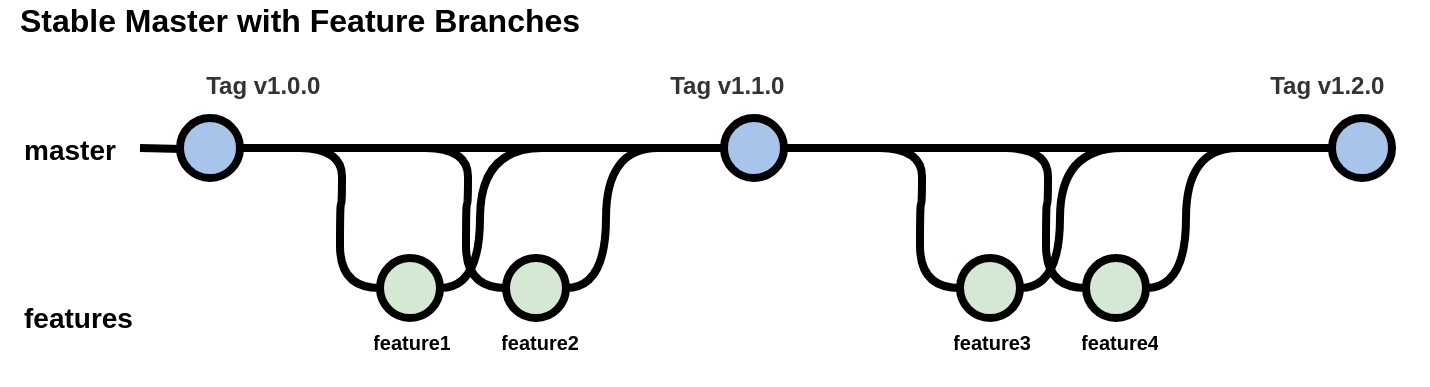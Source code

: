 <mxfile version="12.7.9" type="google" pages="4"><diagram id="Pvw_iMGYEztkCHIJKi2_" name="StableMasterWithFeatures"><mxGraphModel dx="865" dy="457" grid="1" gridSize="10" guides="1" tooltips="1" connect="1" arrows="1" fold="1" page="1" pageScale="1" pageWidth="826" pageHeight="1169" background="#ffffff" math="0" shadow="0"><root><mxCell id="0"/><mxCell id="1" parent="0"/><mxCell id="38" value="" style="edgeStyle=orthogonalEdgeStyle;rounded=0;html=1;jettySize=auto;orthogonalLoop=1;plain-blue;endArrow=none;endFill=0;strokeWidth=4;strokeColor=#000000;" parent="1" source="39" target="40" edge="1"><mxGeometry x="250" y="114" as="geometry"/></mxCell><mxCell id="39" value="" style="verticalLabelPosition=bottom;verticalAlign=top;html=1;strokeWidth=4;shape=mxgraph.flowchart.on-page_reference;plain-blue;gradientColor=none;fillColor=#A9C4EB;strokeColor=#000000;" parent="1" vertex="1"><mxGeometry x="120" y="99" width="30" height="30" as="geometry"/></mxCell><mxCell id="40" value="" style="verticalLabelPosition=bottom;verticalAlign=top;html=1;strokeWidth=4;shape=mxgraph.flowchart.on-page_reference;plain-blue;gradientColor=none;strokeColor=#000000;fillColor=#A9C4EB;" parent="1" vertex="1"><mxGeometry x="696" y="99" width="30" height="30" as="geometry"/></mxCell><mxCell id="41" value="" style="edgeStyle=orthogonalEdgeStyle;rounded=0;html=1;jettySize=auto;orthogonalLoop=1;strokeWidth=4;endArrow=none;endFill=0;" parent="1" target="39" edge="1"><mxGeometry x="150" y="114" as="geometry"><mxPoint x="100" y="114" as="sourcePoint"/></mxGeometry></mxCell><mxCell id="42" value="master" style="text;html=1;strokeColor=none;fillColor=none;align=center;verticalAlign=middle;whiteSpace=wrap;overflow=hidden;fontSize=14;fontStyle=1" parent="1" vertex="1"><mxGeometry x="40" y="104" width="50" height="20" as="geometry"/></mxCell><mxCell id="w1z8-xy8nhFhUtCFTI9_-54" value="&amp;nbsp;Tag v1.2.0" style="text;html=1;strokeColor=none;fillColor=none;align=center;verticalAlign=top;whiteSpace=wrap;overflow=hidden;fontSize=12;fontStyle=1;fontColor=#333333;" vertex="1" parent="1"><mxGeometry x="640" y="69" width="104" height="30" as="geometry"/></mxCell><mxCell id="mggJVw3Hv414W9H8iz1P-58" value="features" style="text;html=1;strokeColor=none;fillColor=none;align=left;verticalAlign=middle;whiteSpace=wrap;overflow=hidden;fontSize=14;fontStyle=1" vertex="1" parent="1"><mxGeometry x="40" y="179" width="90" height="40" as="geometry"/></mxCell><mxCell id="mggJVw3Hv414W9H8iz1P-60" value="&amp;nbsp;Tag v1.0.0" style="text;html=1;strokeColor=none;fillColor=none;align=center;verticalAlign=top;whiteSpace=wrap;overflow=hidden;fontSize=12;fontStyle=1;fontColor=#333333;" vertex="1" parent="1"><mxGeometry x="108" y="69" width="104" height="30" as="geometry"/></mxCell><mxCell id="FahMbIiGPkp7iT7EiN1P-42" value="" style="verticalLabelPosition=bottom;verticalAlign=top;html=1;strokeWidth=4;shape=mxgraph.flowchart.on-page_reference;plain-blue;gradientColor=none;strokeColor=#000000;fillColor=#A9C4EB;" vertex="1" parent="1"><mxGeometry x="392" y="99" width="30" height="30" as="geometry"/></mxCell><mxCell id="FahMbIiGPkp7iT7EiN1P-43" value="&amp;nbsp;Tag v1.1.0" style="text;html=1;strokeColor=none;fillColor=none;align=center;verticalAlign=top;whiteSpace=wrap;overflow=hidden;fontSize=12;fontStyle=1;fontColor=#333333;" vertex="1" parent="1"><mxGeometry x="340" y="69" width="104" height="30" as="geometry"/></mxCell><mxCell id="o0iOskp9SPLmE-4kUUJX-42" style="edgeStyle=orthogonalEdgeStyle;curved=1;rounded=0;html=1;exitX=1;exitY=0.5;exitPerimeter=0;endArrow=none;endFill=0;jettySize=auto;orthogonalLoop=1;strokeWidth=4;fontSize=15;entryX=0.5;entryY=1;entryDx=0;entryDy=0;entryPerimeter=0;" edge="1" parent="1"><mxGeometry relative="1" as="geometry"><mxPoint x="301" y="114.0" as="targetPoint"/><mxPoint x="250" y="184.0" as="sourcePoint"/><Array as="points"><mxPoint x="270" y="184.03"/><mxPoint x="270" y="114.03"/></Array></mxGeometry></mxCell><mxCell id="o0iOskp9SPLmE-4kUUJX-43" value="" style="verticalLabelPosition=bottom;verticalAlign=top;html=1;strokeWidth=4;shape=mxgraph.flowchart.on-page_reference;plain-green;gradientColor=none;strokeColor=#000000;" vertex="1" parent="1"><mxGeometry x="220" y="169.03" width="30" height="30" as="geometry"/></mxCell><mxCell id="o0iOskp9SPLmE-4kUUJX-44" value="feature1" style="text;html=1;strokeColor=none;fillColor=none;align=center;verticalAlign=top;whiteSpace=wrap;overflow=hidden;fontSize=10;fontStyle=1" vertex="1" parent="1"><mxGeometry x="208" y="199.03" width="56" height="30" as="geometry"/></mxCell><mxCell id="o0iOskp9SPLmE-4kUUJX-45" style="edgeStyle=orthogonalEdgeStyle;curved=1;rounded=0;html=1;endArrow=none;endFill=0;jettySize=auto;orthogonalLoop=1;strokeWidth=4;fontSize=15;entryX=0;entryY=0.5;entryDx=0;entryDy=0;entryPerimeter=0;" edge="1" parent="1" target="o0iOskp9SPLmE-4kUUJX-43"><mxGeometry relative="1" as="geometry"><mxPoint x="198.5" y="199.03" as="targetPoint"/><mxPoint x="180" y="114.03" as="sourcePoint"/></mxGeometry></mxCell><mxCell id="o0iOskp9SPLmE-4kUUJX-46" style="edgeStyle=orthogonalEdgeStyle;curved=1;rounded=0;html=1;exitX=1;exitY=0.5;exitPerimeter=0;endArrow=none;endFill=0;jettySize=auto;orthogonalLoop=1;strokeWidth=4;fontSize=15;" edge="1" parent="1"><mxGeometry relative="1" as="geometry"><mxPoint x="359" y="114.03" as="targetPoint"/><mxPoint x="313" y="184.0" as="sourcePoint"/><Array as="points"><mxPoint x="333" y="184.03"/><mxPoint x="333" y="114.03"/></Array></mxGeometry></mxCell><mxCell id="o0iOskp9SPLmE-4kUUJX-47" value="" style="verticalLabelPosition=bottom;verticalAlign=top;html=1;strokeWidth=4;shape=mxgraph.flowchart.on-page_reference;plain-green;gradientColor=none;strokeColor=#000000;" vertex="1" parent="1"><mxGeometry x="283" y="169.03" width="30" height="30" as="geometry"/></mxCell><mxCell id="o0iOskp9SPLmE-4kUUJX-48" value="feature2" style="text;html=1;strokeColor=none;fillColor=none;align=center;verticalAlign=top;whiteSpace=wrap;overflow=hidden;fontSize=10;fontStyle=1" vertex="1" parent="1"><mxGeometry x="272" y="199.03" width="56" height="30" as="geometry"/></mxCell><mxCell id="o0iOskp9SPLmE-4kUUJX-49" style="edgeStyle=orthogonalEdgeStyle;curved=1;rounded=0;html=1;endArrow=none;endFill=0;jettySize=auto;orthogonalLoop=1;strokeWidth=4;fontSize=15;entryX=0;entryY=0.5;entryDx=0;entryDy=0;entryPerimeter=0;" edge="1" parent="1" target="o0iOskp9SPLmE-4kUUJX-47"><mxGeometry relative="1" as="geometry"><mxPoint x="261.5" y="199.03" as="targetPoint"/><mxPoint x="243.0" y="114.03" as="sourcePoint"/></mxGeometry></mxCell><mxCell id="o0iOskp9SPLmE-4kUUJX-50" style="edgeStyle=orthogonalEdgeStyle;curved=1;rounded=0;html=1;exitX=1;exitY=0.5;exitPerimeter=0;endArrow=none;endFill=0;jettySize=auto;orthogonalLoop=1;strokeWidth=4;fontSize=15;entryX=0.5;entryY=1;entryDx=0;entryDy=0;entryPerimeter=0;" edge="1" parent="1"><mxGeometry relative="1" as="geometry"><mxPoint x="591" y="114" as="targetPoint"/><mxPoint x="540" y="184" as="sourcePoint"/><Array as="points"><mxPoint x="560" y="184.03"/><mxPoint x="560" y="114.03"/></Array></mxGeometry></mxCell><mxCell id="o0iOskp9SPLmE-4kUUJX-51" value="" style="verticalLabelPosition=bottom;verticalAlign=top;html=1;strokeWidth=4;shape=mxgraph.flowchart.on-page_reference;plain-green;gradientColor=none;strokeColor=#000000;" vertex="1" parent="1"><mxGeometry x="510" y="169.03" width="30" height="30" as="geometry"/></mxCell><mxCell id="o0iOskp9SPLmE-4kUUJX-52" value="feature3" style="text;html=1;strokeColor=none;fillColor=none;align=center;verticalAlign=top;whiteSpace=wrap;overflow=hidden;fontSize=10;fontStyle=1" vertex="1" parent="1"><mxGeometry x="498" y="199.03" width="56" height="30" as="geometry"/></mxCell><mxCell id="o0iOskp9SPLmE-4kUUJX-53" style="edgeStyle=orthogonalEdgeStyle;curved=1;rounded=0;html=1;endArrow=none;endFill=0;jettySize=auto;orthogonalLoop=1;strokeWidth=4;fontSize=15;entryX=0;entryY=0.5;entryDx=0;entryDy=0;entryPerimeter=0;" edge="1" parent="1" target="o0iOskp9SPLmE-4kUUJX-51"><mxGeometry relative="1" as="geometry"><mxPoint x="488.5" y="199.03" as="targetPoint"/><mxPoint x="470" y="114.03" as="sourcePoint"/></mxGeometry></mxCell><mxCell id="o0iOskp9SPLmE-4kUUJX-54" style="edgeStyle=orthogonalEdgeStyle;curved=1;rounded=0;html=1;exitX=1;exitY=0.5;exitPerimeter=0;endArrow=none;endFill=0;jettySize=auto;orthogonalLoop=1;strokeWidth=4;fontSize=15;" edge="1" parent="1"><mxGeometry relative="1" as="geometry"><mxPoint x="649" y="114.03" as="targetPoint"/><mxPoint x="603" y="184" as="sourcePoint"/><Array as="points"><mxPoint x="623" y="184.03"/><mxPoint x="623" y="114.03"/></Array></mxGeometry></mxCell><mxCell id="o0iOskp9SPLmE-4kUUJX-55" value="" style="verticalLabelPosition=bottom;verticalAlign=top;html=1;strokeWidth=4;shape=mxgraph.flowchart.on-page_reference;plain-green;gradientColor=none;strokeColor=#000000;" vertex="1" parent="1"><mxGeometry x="573" y="169.03" width="30" height="30" as="geometry"/></mxCell><mxCell id="o0iOskp9SPLmE-4kUUJX-56" value="feature4" style="text;html=1;strokeColor=none;fillColor=none;align=center;verticalAlign=top;whiteSpace=wrap;overflow=hidden;fontSize=10;fontStyle=1" vertex="1" parent="1"><mxGeometry x="562" y="199.03" width="56" height="30" as="geometry"/></mxCell><mxCell id="o0iOskp9SPLmE-4kUUJX-57" style="edgeStyle=orthogonalEdgeStyle;curved=1;rounded=0;html=1;endArrow=none;endFill=0;jettySize=auto;orthogonalLoop=1;strokeWidth=4;fontSize=15;entryX=0;entryY=0.5;entryDx=0;entryDy=0;entryPerimeter=0;" edge="1" parent="1" target="o0iOskp9SPLmE-4kUUJX-55"><mxGeometry relative="1" as="geometry"><mxPoint x="551.5" y="199.03" as="targetPoint"/><mxPoint x="533.0" y="114.03" as="sourcePoint"/></mxGeometry></mxCell><mxCell id="UsPjfuWqD9ezUb8qCvl2-42" value="Stable Master with Feature Branches" style="text;html=1;strokeColor=none;fillColor=none;align=center;verticalAlign=middle;whiteSpace=wrap;rounded=0;fontSize=16;fontColor=#000000;fontStyle=1" vertex="1" parent="1"><mxGeometry x="30" y="40" width="300" height="20" as="geometry"/></mxCell></root></mxGraphModel></diagram><diagram id="Da2wU5ZFJlQEkYdm93SJ" name="MasterWithDevAndFeatures"><mxGraphModel dx="1038" dy="548" grid="1" gridSize="10" guides="1" tooltips="1" connect="1" arrows="1" fold="1" page="1" pageScale="1" pageWidth="850" pageHeight="1100" math="0" shadow="0"><root><mxCell id="_wImuniJRhJdP8DwSKs0-0"/><mxCell id="_wImuniJRhJdP8DwSKs0-1" parent="_wImuniJRhJdP8DwSKs0-0"/><mxCell id="9KQcatLkcS-5iCezFVF0-0" value="" style="edgeStyle=orthogonalEdgeStyle;rounded=0;html=1;jettySize=auto;orthogonalLoop=1;plain-blue;endArrow=none;endFill=0;strokeWidth=4;strokeColor=#000000;" edge="1" parent="_wImuniJRhJdP8DwSKs0-1" source="9KQcatLkcS-5iCezFVF0-2" target="9KQcatLkcS-5iCezFVF0-3"><mxGeometry x="260" y="110" as="geometry"/></mxCell><mxCell id="9KQcatLkcS-5iCezFVF0-1" style="edgeStyle=orthogonalEdgeStyle;curved=1;rounded=0;html=1;exitX=1;exitY=0.5;exitPerimeter=0;entryX=0;entryY=0.5;entryPerimeter=0;endArrow=none;endFill=0;jettySize=auto;orthogonalLoop=1;strokeWidth=4;fontSize=15;" edge="1" parent="_wImuniJRhJdP8DwSKs0-1" source="9KQcatLkcS-5iCezFVF0-2" target="9KQcatLkcS-5iCezFVF0-7"><mxGeometry relative="1" as="geometry"/></mxCell><mxCell id="9KQcatLkcS-5iCezFVF0-2" value="" style="verticalLabelPosition=bottom;verticalAlign=top;html=1;strokeWidth=4;shape=mxgraph.flowchart.on-page_reference;plain-blue;gradientColor=none;fillColor=#A9C4EB;strokeColor=#000000;" vertex="1" parent="_wImuniJRhJdP8DwSKs0-1"><mxGeometry x="130" y="95" width="30" height="30" as="geometry"/></mxCell><mxCell id="9KQcatLkcS-5iCezFVF0-3" value="" style="verticalLabelPosition=bottom;verticalAlign=top;html=1;strokeWidth=4;shape=mxgraph.flowchart.on-page_reference;plain-blue;gradientColor=none;strokeColor=#000000;fillColor=#A9C4EB;" vertex="1" parent="_wImuniJRhJdP8DwSKs0-1"><mxGeometry x="732" y="95" width="30" height="30" as="geometry"/></mxCell><mxCell id="9KQcatLkcS-5iCezFVF0-4" value="" style="edgeStyle=orthogonalEdgeStyle;rounded=0;html=1;jettySize=auto;orthogonalLoop=1;strokeWidth=4;endArrow=none;endFill=0;" edge="1" parent="_wImuniJRhJdP8DwSKs0-1" target="9KQcatLkcS-5iCezFVF0-2"><mxGeometry x="160" y="110" as="geometry"><mxPoint x="110" y="110" as="sourcePoint"/></mxGeometry></mxCell><mxCell id="9KQcatLkcS-5iCezFVF0-5" value="master" style="text;html=1;strokeColor=none;fillColor=none;align=center;verticalAlign=middle;whiteSpace=wrap;overflow=hidden;fontSize=14;fontStyle=1" vertex="1" parent="_wImuniJRhJdP8DwSKs0-1"><mxGeometry x="50" y="100" width="50" height="20" as="geometry"/></mxCell><mxCell id="9KQcatLkcS-5iCezFVF0-6" style="edgeStyle=orthogonalEdgeStyle;curved=1;rounded=0;html=1;exitX=1;exitY=0.5;exitPerimeter=0;entryX=0;entryY=0.5;entryPerimeter=0;endArrow=none;endFill=0;jettySize=auto;orthogonalLoop=1;strokeWidth=4;fontSize=15;" edge="1" parent="_wImuniJRhJdP8DwSKs0-1" source="9KQcatLkcS-5iCezFVF0-7" target="9KQcatLkcS-5iCezFVF0-9"><mxGeometry relative="1" as="geometry"/></mxCell><mxCell id="9KQcatLkcS-5iCezFVF0-7" value="" style="verticalLabelPosition=bottom;verticalAlign=top;html=1;strokeWidth=4;shape=mxgraph.flowchart.on-page_reference;plain-purple;gradientColor=none;strokeColor=#000000;" vertex="1" parent="_wImuniJRhJdP8DwSKs0-1"><mxGeometry x="211" y="175" width="30" height="30" as="geometry"/></mxCell><mxCell id="9KQcatLkcS-5iCezFVF0-8" style="edgeStyle=orthogonalEdgeStyle;curved=1;rounded=0;html=1;exitX=1;exitY=0.5;exitPerimeter=0;entryX=0;entryY=0.5;entryPerimeter=0;endArrow=none;endFill=0;jettySize=auto;orthogonalLoop=1;strokeWidth=4;fontSize=15;" edge="1" parent="_wImuniJRhJdP8DwSKs0-1" source="9KQcatLkcS-5iCezFVF0-9" target="9KQcatLkcS-5iCezFVF0-11"><mxGeometry relative="1" as="geometry"/></mxCell><mxCell id="9KQcatLkcS-5iCezFVF0-9" value="" style="verticalLabelPosition=bottom;verticalAlign=top;html=1;strokeWidth=4;shape=mxgraph.flowchart.on-page_reference;plain-purple;gradientColor=none;strokeColor=#000000;" vertex="1" parent="_wImuniJRhJdP8DwSKs0-1"><mxGeometry x="430" y="175" width="30" height="30" as="geometry"/></mxCell><mxCell id="9KQcatLkcS-5iCezFVF0-10" style="edgeStyle=orthogonalEdgeStyle;curved=1;rounded=0;html=1;exitX=1;exitY=0.5;exitPerimeter=0;entryX=0;entryY=0.5;entryPerimeter=0;endArrow=none;endFill=0;jettySize=auto;orthogonalLoop=1;strokeWidth=4;fontSize=15;" edge="1" parent="_wImuniJRhJdP8DwSKs0-1" source="9KQcatLkcS-5iCezFVF0-11" target="9KQcatLkcS-5iCezFVF0-3"><mxGeometry relative="1" as="geometry"/></mxCell><mxCell id="9KQcatLkcS-5iCezFVF0-11" value="" style="verticalLabelPosition=bottom;verticalAlign=top;html=1;strokeWidth=4;shape=mxgraph.flowchart.on-page_reference;plain-purple;gradientColor=none;strokeColor=#000000;" vertex="1" parent="_wImuniJRhJdP8DwSKs0-1"><mxGeometry x="637" y="175" width="30" height="30" as="geometry"/></mxCell><mxCell id="9KQcatLkcS-5iCezFVF0-12" value="sprint-1/dev" style="text;html=1;strokeColor=none;fillColor=none;align=left;verticalAlign=middle;whiteSpace=wrap;overflow=hidden;fontSize=14;fontStyle=1" vertex="1" parent="_wImuniJRhJdP8DwSKs0-1"><mxGeometry x="50" y="180" width="110" height="20" as="geometry"/></mxCell><mxCell id="9KQcatLkcS-5iCezFVF0-13" value="&amp;nbsp;Tag v1.0.0-sprint1-start" style="text;html=1;strokeColor=none;fillColor=none;align=center;verticalAlign=top;whiteSpace=wrap;overflow=hidden;fontSize=10;fontStyle=1;fontColor=#333333;" vertex="1" parent="_wImuniJRhJdP8DwSKs0-1"><mxGeometry x="195" y="145" width="140" height="30" as="geometry"/></mxCell><mxCell id="9KQcatLkcS-5iCezFVF0-14" value="&amp;nbsp;Tag v1.1.0" style="text;html=1;strokeColor=none;fillColor=none;align=center;verticalAlign=top;whiteSpace=wrap;overflow=hidden;fontSize=12;fontStyle=1;fontColor=#333333;" vertex="1" parent="_wImuniJRhJdP8DwSKs0-1"><mxGeometry x="650" y="70" width="104" height="30" as="geometry"/></mxCell><mxCell id="9KQcatLkcS-5iCezFVF0-15" style="edgeStyle=orthogonalEdgeStyle;curved=1;rounded=0;html=1;exitX=1;exitY=0.5;exitPerimeter=0;endArrow=none;endFill=0;jettySize=auto;orthogonalLoop=1;strokeWidth=4;fontSize=15;entryX=0.5;entryY=1;entryDx=0;entryDy=0;entryPerimeter=0;" edge="1" parent="_wImuniJRhJdP8DwSKs0-1"><mxGeometry relative="1" as="geometry"><mxPoint x="372" y="189.97" as="targetPoint"/><mxPoint x="321" y="259.97" as="sourcePoint"/><Array as="points"><mxPoint x="341" y="260"/><mxPoint x="341" y="190"/></Array></mxGeometry></mxCell><mxCell id="9KQcatLkcS-5iCezFVF0-16" value="" style="verticalLabelPosition=bottom;verticalAlign=top;html=1;strokeWidth=4;shape=mxgraph.flowchart.on-page_reference;plain-green;gradientColor=none;strokeColor=#000000;" vertex="1" parent="_wImuniJRhJdP8DwSKs0-1"><mxGeometry x="291" y="245" width="30" height="30" as="geometry"/></mxCell><mxCell id="9KQcatLkcS-5iCezFVF0-17" value="features" style="text;html=1;strokeColor=none;fillColor=none;align=left;verticalAlign=middle;whiteSpace=wrap;overflow=hidden;fontSize=14;fontStyle=1" vertex="1" parent="_wImuniJRhJdP8DwSKs0-1"><mxGeometry x="50" y="265" width="90" height="20" as="geometry"/></mxCell><mxCell id="9KQcatLkcS-5iCezFVF0-18" value="&amp;nbsp;Tag v1.0.0" style="text;html=1;strokeColor=none;fillColor=none;align=center;verticalAlign=top;whiteSpace=wrap;overflow=hidden;fontSize=12;fontStyle=1;fontColor=#333333;" vertex="1" parent="_wImuniJRhJdP8DwSKs0-1"><mxGeometry x="150" y="70" width="90" height="30" as="geometry"/></mxCell><mxCell id="9KQcatLkcS-5iCezFVF0-19" value="&amp;nbsp;Tag v1.0.0-sprint1-week1" style="text;html=1;strokeColor=none;fillColor=none;align=center;verticalAlign=top;whiteSpace=wrap;overflow=hidden;fontSize=10;fontStyle=1;fontColor=#333333;" vertex="1" parent="_wImuniJRhJdP8DwSKs0-1"><mxGeometry x="375" y="145" width="140" height="30" as="geometry"/></mxCell><mxCell id="9KQcatLkcS-5iCezFVF0-20" value="feature1" style="text;html=1;strokeColor=none;fillColor=none;align=center;verticalAlign=top;whiteSpace=wrap;overflow=hidden;fontSize=10;fontStyle=1" vertex="1" parent="_wImuniJRhJdP8DwSKs0-1"><mxGeometry x="279" y="275" width="56" height="30" as="geometry"/></mxCell><mxCell id="9KQcatLkcS-5iCezFVF0-21" value="&amp;nbsp;Tag v1.0.0-sprint1-week2" style="text;html=1;strokeColor=none;fillColor=none;align=center;verticalAlign=top;whiteSpace=wrap;overflow=hidden;fontSize=10;fontStyle=1;fontColor=#333333;" vertex="1" parent="_wImuniJRhJdP8DwSKs0-1"><mxGeometry x="563" y="150" width="140" height="30" as="geometry"/></mxCell><mxCell id="9KQcatLkcS-5iCezFVF0-22" style="edgeStyle=orthogonalEdgeStyle;curved=1;rounded=0;html=1;endArrow=none;endFill=0;jettySize=auto;orthogonalLoop=1;strokeWidth=4;fontSize=15;entryX=0;entryY=0.5;entryDx=0;entryDy=0;entryPerimeter=0;" edge="1" parent="_wImuniJRhJdP8DwSKs0-1" target="9KQcatLkcS-5iCezFVF0-16"><mxGeometry relative="1" as="geometry"><mxPoint x="269.5" y="275" as="targetPoint"/><mxPoint x="251" y="190" as="sourcePoint"/></mxGeometry></mxCell><mxCell id="9KQcatLkcS-5iCezFVF0-31" style="edgeStyle=orthogonalEdgeStyle;curved=1;rounded=0;html=1;exitX=1;exitY=0.5;exitPerimeter=0;endArrow=none;endFill=0;jettySize=auto;orthogonalLoop=1;strokeWidth=4;fontSize=15;" edge="1" parent="_wImuniJRhJdP8DwSKs0-1"><mxGeometry relative="1" as="geometry"><mxPoint x="430" y="190" as="targetPoint"/><mxPoint x="384" y="259.97" as="sourcePoint"/><Array as="points"><mxPoint x="404" y="260"/><mxPoint x="404" y="190"/></Array></mxGeometry></mxCell><mxCell id="9KQcatLkcS-5iCezFVF0-32" value="" style="verticalLabelPosition=bottom;verticalAlign=top;html=1;strokeWidth=4;shape=mxgraph.flowchart.on-page_reference;plain-green;gradientColor=none;strokeColor=#000000;" vertex="1" parent="_wImuniJRhJdP8DwSKs0-1"><mxGeometry x="354" y="245" width="30" height="30" as="geometry"/></mxCell><mxCell id="9KQcatLkcS-5iCezFVF0-33" value="feature2" style="text;html=1;strokeColor=none;fillColor=none;align=center;verticalAlign=top;whiteSpace=wrap;overflow=hidden;fontSize=10;fontStyle=1" vertex="1" parent="_wImuniJRhJdP8DwSKs0-1"><mxGeometry x="343" y="275" width="56" height="30" as="geometry"/></mxCell><mxCell id="9KQcatLkcS-5iCezFVF0-34" style="edgeStyle=orthogonalEdgeStyle;curved=1;rounded=0;html=1;endArrow=none;endFill=0;jettySize=auto;orthogonalLoop=1;strokeWidth=4;fontSize=15;entryX=0;entryY=0.5;entryDx=0;entryDy=0;entryPerimeter=0;" edge="1" parent="_wImuniJRhJdP8DwSKs0-1" target="9KQcatLkcS-5iCezFVF0-32"><mxGeometry relative="1" as="geometry"><mxPoint x="332.5" y="275" as="targetPoint"/><mxPoint x="314" y="190" as="sourcePoint"/></mxGeometry></mxCell><mxCell id="9KQcatLkcS-5iCezFVF0-35" style="edgeStyle=orthogonalEdgeStyle;curved=1;rounded=0;html=1;exitX=1;exitY=0.5;exitPerimeter=0;endArrow=none;endFill=0;jettySize=auto;orthogonalLoop=1;strokeWidth=4;fontSize=15;entryX=0.5;entryY=1;entryDx=0;entryDy=0;entryPerimeter=0;" edge="1" parent="_wImuniJRhJdP8DwSKs0-1"><mxGeometry relative="1" as="geometry"><mxPoint x="581" y="189.97" as="targetPoint"/><mxPoint x="530" y="259.97" as="sourcePoint"/><Array as="points"><mxPoint x="550" y="260"/><mxPoint x="550" y="190"/></Array></mxGeometry></mxCell><mxCell id="9KQcatLkcS-5iCezFVF0-36" value="" style="verticalLabelPosition=bottom;verticalAlign=top;html=1;strokeWidth=4;shape=mxgraph.flowchart.on-page_reference;plain-green;gradientColor=none;strokeColor=#000000;" vertex="1" parent="_wImuniJRhJdP8DwSKs0-1"><mxGeometry x="500" y="245" width="30" height="30" as="geometry"/></mxCell><mxCell id="9KQcatLkcS-5iCezFVF0-37" value="feature3" style="text;html=1;strokeColor=none;fillColor=none;align=center;verticalAlign=top;whiteSpace=wrap;overflow=hidden;fontSize=10;fontStyle=1" vertex="1" parent="_wImuniJRhJdP8DwSKs0-1"><mxGeometry x="488" y="275" width="56" height="30" as="geometry"/></mxCell><mxCell id="9KQcatLkcS-5iCezFVF0-38" style="edgeStyle=orthogonalEdgeStyle;curved=1;rounded=0;html=1;endArrow=none;endFill=0;jettySize=auto;orthogonalLoop=1;strokeWidth=4;fontSize=15;entryX=0;entryY=0.5;entryDx=0;entryDy=0;entryPerimeter=0;" edge="1" parent="_wImuniJRhJdP8DwSKs0-1" target="9KQcatLkcS-5iCezFVF0-36"><mxGeometry relative="1" as="geometry"><mxPoint x="478.5" y="275" as="targetPoint"/><mxPoint x="460" y="190" as="sourcePoint"/></mxGeometry></mxCell><mxCell id="9KQcatLkcS-5iCezFVF0-39" style="edgeStyle=orthogonalEdgeStyle;curved=1;rounded=0;html=1;exitX=1;exitY=0.5;exitPerimeter=0;endArrow=none;endFill=0;jettySize=auto;orthogonalLoop=1;strokeWidth=4;fontSize=15;" edge="1" parent="_wImuniJRhJdP8DwSKs0-1"><mxGeometry relative="1" as="geometry"><mxPoint x="639" y="190" as="targetPoint"/><mxPoint x="593" y="259.97" as="sourcePoint"/><Array as="points"><mxPoint x="613" y="260"/><mxPoint x="613" y="190"/></Array></mxGeometry></mxCell><mxCell id="9KQcatLkcS-5iCezFVF0-40" value="" style="verticalLabelPosition=bottom;verticalAlign=top;html=1;strokeWidth=4;shape=mxgraph.flowchart.on-page_reference;plain-green;gradientColor=none;strokeColor=#000000;" vertex="1" parent="_wImuniJRhJdP8DwSKs0-1"><mxGeometry x="563" y="245" width="30" height="30" as="geometry"/></mxCell><mxCell id="9KQcatLkcS-5iCezFVF0-41" value="feature4" style="text;html=1;strokeColor=none;fillColor=none;align=center;verticalAlign=top;whiteSpace=wrap;overflow=hidden;fontSize=10;fontStyle=1" vertex="1" parent="_wImuniJRhJdP8DwSKs0-1"><mxGeometry x="552" y="275" width="56" height="30" as="geometry"/></mxCell><mxCell id="9KQcatLkcS-5iCezFVF0-42" style="edgeStyle=orthogonalEdgeStyle;curved=1;rounded=0;html=1;endArrow=none;endFill=0;jettySize=auto;orthogonalLoop=1;strokeWidth=4;fontSize=15;entryX=0;entryY=0.5;entryDx=0;entryDy=0;entryPerimeter=0;" edge="1" parent="_wImuniJRhJdP8DwSKs0-1" target="9KQcatLkcS-5iCezFVF0-40"><mxGeometry relative="1" as="geometry"><mxPoint x="541.5" y="275" as="targetPoint"/><mxPoint x="523.0" y="190" as="sourcePoint"/></mxGeometry></mxCell><mxCell id="9KQcatLkcS-5iCezFVF0-44" value="Text" style="text;html=1;strokeColor=none;fillColor=none;align=center;verticalAlign=middle;whiteSpace=wrap;rounded=0;fontSize=12;fontColor=#333333;" vertex="1" parent="_wImuniJRhJdP8DwSKs0-1"><mxGeometry x="400" y="160" width="40" height="20" as="geometry"/></mxCell><mxCell id="9KQcatLkcS-5iCezFVF0-45" value="Stable Master with Dev and Feature Branches" style="text;html=1;strokeColor=none;fillColor=none;align=center;verticalAlign=middle;whiteSpace=wrap;rounded=0;fontSize=16;fontColor=#000000;fontStyle=1" vertex="1" parent="_wImuniJRhJdP8DwSKs0-1"><mxGeometry x="40" y="30" width="370" height="20" as="geometry"/></mxCell></root></mxGraphModel></diagram><diagram id="FRf9y9PB-W7KBl3mrRCR" name="MasterWithDevFeaturesReleases"><mxGraphModel dx="1221" dy="645" grid="1" gridSize="10" guides="1" tooltips="1" connect="1" arrows="1" fold="1" page="1" pageScale="1" pageWidth="850" pageHeight="1100" math="0" shadow="0"><root><mxCell id="BqwfgCOB9KTk3XyJisfQ-0"/><mxCell id="BqwfgCOB9KTk3XyJisfQ-1" parent="BqwfgCOB9KTk3XyJisfQ-0"/><mxCell id="Em6sb34oBoGBFsyim6Lj-4" style="edgeStyle=orthogonalEdgeStyle;curved=1;rounded=0;html=1;endArrow=none;endFill=0;jettySize=auto;orthogonalLoop=1;strokeWidth=4;fontSize=15;exitX=0.671;exitY=0.946;exitDx=0;exitDy=0;exitPerimeter=0;strokeColor=#FF6666;" edge="1" parent="BqwfgCOB9KTk3XyJisfQ-1"><mxGeometry relative="1" as="geometry"><mxPoint x="360" y="272" as="targetPoint"/><mxPoint x="328.13" y="205.38" as="sourcePoint"/><Array as="points"><mxPoint x="337" y="205"/><mxPoint x="337" y="272"/></Array></mxGeometry></mxCell><mxCell id="hvHq8aCJojwa6TUNFWvP-0" value="" style="edgeStyle=orthogonalEdgeStyle;rounded=0;html=1;jettySize=auto;orthogonalLoop=1;plain-blue;endArrow=none;endFill=0;strokeWidth=4;strokeColor=#000000;" edge="1" parent="BqwfgCOB9KTk3XyJisfQ-1" source="hvHq8aCJojwa6TUNFWvP-2" target="hvHq8aCJojwa6TUNFWvP-3"><mxGeometry x="250" y="192" as="geometry"/></mxCell><mxCell id="hvHq8aCJojwa6TUNFWvP-1" style="edgeStyle=orthogonalEdgeStyle;curved=1;rounded=0;html=1;exitX=1;exitY=0.5;exitPerimeter=0;entryX=0;entryY=0.5;entryPerimeter=0;endArrow=none;endFill=0;jettySize=auto;orthogonalLoop=1;strokeWidth=4;fontSize=15;" edge="1" parent="BqwfgCOB9KTk3XyJisfQ-1" source="hvHq8aCJojwa6TUNFWvP-2" target="hvHq8aCJojwa6TUNFWvP-7"><mxGeometry relative="1" as="geometry"/></mxCell><mxCell id="hvHq8aCJojwa6TUNFWvP-2" value="" style="verticalLabelPosition=bottom;verticalAlign=top;html=1;strokeWidth=4;shape=mxgraph.flowchart.on-page_reference;plain-blue;gradientColor=none;fillColor=#A9C4EB;strokeColor=#000000;" vertex="1" parent="BqwfgCOB9KTk3XyJisfQ-1"><mxGeometry x="120" y="177" width="30" height="30" as="geometry"/></mxCell><mxCell id="hvHq8aCJojwa6TUNFWvP-3" value="" style="verticalLabelPosition=bottom;verticalAlign=top;html=1;strokeWidth=4;shape=mxgraph.flowchart.on-page_reference;plain-blue;gradientColor=none;strokeColor=#000000;fillColor=#A9C4EB;" vertex="1" parent="BqwfgCOB9KTk3XyJisfQ-1"><mxGeometry x="722" y="177" width="30" height="30" as="geometry"/></mxCell><mxCell id="hvHq8aCJojwa6TUNFWvP-4" value="" style="edgeStyle=orthogonalEdgeStyle;rounded=0;html=1;jettySize=auto;orthogonalLoop=1;strokeWidth=4;endArrow=none;endFill=0;" edge="1" parent="BqwfgCOB9KTk3XyJisfQ-1" target="hvHq8aCJojwa6TUNFWvP-2"><mxGeometry x="150" y="192" as="geometry"><mxPoint x="100" y="192" as="sourcePoint"/></mxGeometry></mxCell><mxCell id="hvHq8aCJojwa6TUNFWvP-5" value="master" style="text;html=1;strokeColor=none;fillColor=none;align=center;verticalAlign=middle;whiteSpace=wrap;overflow=hidden;fontSize=14;fontStyle=1" vertex="1" parent="BqwfgCOB9KTk3XyJisfQ-1"><mxGeometry x="40" y="182" width="50" height="20" as="geometry"/></mxCell><mxCell id="hvHq8aCJojwa6TUNFWvP-6" style="edgeStyle=orthogonalEdgeStyle;curved=1;rounded=0;html=1;exitX=1;exitY=0.5;exitPerimeter=0;entryX=0;entryY=0.5;entryPerimeter=0;endArrow=none;endFill=0;jettySize=auto;orthogonalLoop=1;strokeWidth=4;fontSize=15;" edge="1" parent="BqwfgCOB9KTk3XyJisfQ-1" source="hvHq8aCJojwa6TUNFWvP-7" target="hvHq8aCJojwa6TUNFWvP-9"><mxGeometry relative="1" as="geometry"/></mxCell><mxCell id="hvHq8aCJojwa6TUNFWvP-7" value="" style="verticalLabelPosition=bottom;verticalAlign=top;html=1;strokeWidth=4;shape=mxgraph.flowchart.on-page_reference;plain-purple;gradientColor=none;strokeColor=#000000;" vertex="1" parent="BqwfgCOB9KTk3XyJisfQ-1"><mxGeometry x="201" y="257" width="30" height="30" as="geometry"/></mxCell><mxCell id="hvHq8aCJojwa6TUNFWvP-8" style="edgeStyle=orthogonalEdgeStyle;curved=1;rounded=0;html=1;exitX=1;exitY=0.5;exitPerimeter=0;entryX=0;entryY=0.5;entryPerimeter=0;endArrow=none;endFill=0;jettySize=auto;orthogonalLoop=1;strokeWidth=4;fontSize=15;" edge="1" parent="BqwfgCOB9KTk3XyJisfQ-1" source="hvHq8aCJojwa6TUNFWvP-9" target="hvHq8aCJojwa6TUNFWvP-11"><mxGeometry relative="1" as="geometry"/></mxCell><mxCell id="hvHq8aCJojwa6TUNFWvP-9" value="" style="verticalLabelPosition=bottom;verticalAlign=top;html=1;strokeWidth=4;shape=mxgraph.flowchart.on-page_reference;plain-purple;gradientColor=none;strokeColor=#000000;" vertex="1" parent="BqwfgCOB9KTk3XyJisfQ-1"><mxGeometry x="420" y="257" width="30" height="30" as="geometry"/></mxCell><mxCell id="hvHq8aCJojwa6TUNFWvP-10" style="edgeStyle=orthogonalEdgeStyle;curved=1;rounded=0;html=1;exitX=1;exitY=0.5;exitPerimeter=0;entryX=0;entryY=0.5;entryPerimeter=0;endArrow=none;endFill=0;jettySize=auto;orthogonalLoop=1;strokeWidth=4;fontSize=15;" edge="1" parent="BqwfgCOB9KTk3XyJisfQ-1" source="hvHq8aCJojwa6TUNFWvP-11" target="hvHq8aCJojwa6TUNFWvP-3"><mxGeometry relative="1" as="geometry"/></mxCell><mxCell id="hvHq8aCJojwa6TUNFWvP-11" value="" style="verticalLabelPosition=bottom;verticalAlign=top;html=1;strokeWidth=4;shape=mxgraph.flowchart.on-page_reference;plain-purple;gradientColor=none;strokeColor=#000000;" vertex="1" parent="BqwfgCOB9KTk3XyJisfQ-1"><mxGeometry x="627" y="257" width="30" height="30" as="geometry"/></mxCell><mxCell id="hvHq8aCJojwa6TUNFWvP-12" value="sprint-1/dev" style="text;html=1;strokeColor=none;fillColor=none;align=left;verticalAlign=middle;whiteSpace=wrap;overflow=hidden;fontSize=14;fontStyle=1" vertex="1" parent="BqwfgCOB9KTk3XyJisfQ-1"><mxGeometry x="40" y="262" width="110" height="20" as="geometry"/></mxCell><mxCell id="hvHq8aCJojwa6TUNFWvP-13" value="&amp;nbsp;Tag v1.0.0-sprint1-start" style="text;html=1;strokeColor=none;fillColor=none;align=center;verticalAlign=top;whiteSpace=wrap;overflow=hidden;fontSize=10;fontStyle=1;fontColor=#333333;" vertex="1" parent="BqwfgCOB9KTk3XyJisfQ-1"><mxGeometry x="185" y="227" width="140" height="30" as="geometry"/></mxCell><mxCell id="hvHq8aCJojwa6TUNFWvP-14" value="&amp;nbsp;Tag v1.1.0" style="text;html=1;strokeColor=none;fillColor=none;align=center;verticalAlign=top;whiteSpace=wrap;overflow=hidden;fontSize=12;fontStyle=1;fontColor=#333333;" vertex="1" parent="BqwfgCOB9KTk3XyJisfQ-1"><mxGeometry x="640" y="152" width="104" height="30" as="geometry"/></mxCell><mxCell id="hvHq8aCJojwa6TUNFWvP-15" style="edgeStyle=orthogonalEdgeStyle;curved=1;rounded=0;html=1;exitX=1;exitY=0.5;exitPerimeter=0;endArrow=none;endFill=0;jettySize=auto;orthogonalLoop=1;strokeWidth=4;fontSize=15;entryX=0.5;entryY=1;entryDx=0;entryDy=0;entryPerimeter=0;" edge="1" parent="BqwfgCOB9KTk3XyJisfQ-1"><mxGeometry relative="1" as="geometry"><mxPoint x="362" y="271.97" as="targetPoint"/><mxPoint x="311" y="341.97" as="sourcePoint"/><Array as="points"><mxPoint x="331" y="342"/><mxPoint x="331" y="272"/></Array></mxGeometry></mxCell><mxCell id="hvHq8aCJojwa6TUNFWvP-16" value="" style="verticalLabelPosition=bottom;verticalAlign=top;html=1;strokeWidth=4;shape=mxgraph.flowchart.on-page_reference;plain-green;gradientColor=none;strokeColor=#000000;" vertex="1" parent="BqwfgCOB9KTk3XyJisfQ-1"><mxGeometry x="281" y="327" width="30" height="30" as="geometry"/></mxCell><mxCell id="hvHq8aCJojwa6TUNFWvP-17" value="features" style="text;html=1;strokeColor=none;fillColor=none;align=left;verticalAlign=middle;whiteSpace=wrap;overflow=hidden;fontSize=14;fontStyle=1" vertex="1" parent="BqwfgCOB9KTk3XyJisfQ-1"><mxGeometry x="40" y="347" width="90" height="20" as="geometry"/></mxCell><mxCell id="hvHq8aCJojwa6TUNFWvP-18" value="&amp;nbsp;Tag v1.0.0" style="text;html=1;strokeColor=none;fillColor=none;align=center;verticalAlign=top;whiteSpace=wrap;overflow=hidden;fontSize=12;fontStyle=1;fontColor=#333333;" vertex="1" parent="BqwfgCOB9KTk3XyJisfQ-1"><mxGeometry x="140" y="152" width="90" height="30" as="geometry"/></mxCell><mxCell id="hvHq8aCJojwa6TUNFWvP-19" value="&amp;nbsp;Tag v1.0.0-sprint1-week1" style="text;html=1;strokeColor=none;fillColor=none;align=center;verticalAlign=top;whiteSpace=wrap;overflow=hidden;fontSize=10;fontStyle=1;fontColor=#333333;" vertex="1" parent="BqwfgCOB9KTk3XyJisfQ-1"><mxGeometry x="365" y="227" width="140" height="30" as="geometry"/></mxCell><mxCell id="hvHq8aCJojwa6TUNFWvP-20" value="feature1" style="text;html=1;strokeColor=none;fillColor=none;align=center;verticalAlign=top;whiteSpace=wrap;overflow=hidden;fontSize=10;fontStyle=1" vertex="1" parent="BqwfgCOB9KTk3XyJisfQ-1"><mxGeometry x="269" y="357" width="56" height="30" as="geometry"/></mxCell><mxCell id="hvHq8aCJojwa6TUNFWvP-21" value="&amp;nbsp;Tag v1.0.0-sprint1-week2" style="text;html=1;strokeColor=none;fillColor=none;align=center;verticalAlign=top;whiteSpace=wrap;overflow=hidden;fontSize=10;fontStyle=1;fontColor=#333333;" vertex="1" parent="BqwfgCOB9KTk3XyJisfQ-1"><mxGeometry x="553" y="232" width="140" height="30" as="geometry"/></mxCell><mxCell id="hvHq8aCJojwa6TUNFWvP-22" style="edgeStyle=orthogonalEdgeStyle;curved=1;rounded=0;html=1;endArrow=none;endFill=0;jettySize=auto;orthogonalLoop=1;strokeWidth=4;fontSize=15;entryX=0;entryY=0.5;entryDx=0;entryDy=0;entryPerimeter=0;" edge="1" parent="BqwfgCOB9KTk3XyJisfQ-1" target="hvHq8aCJojwa6TUNFWvP-16"><mxGeometry relative="1" as="geometry"><mxPoint x="259.5" y="357" as="targetPoint"/><mxPoint x="241" y="272" as="sourcePoint"/></mxGeometry></mxCell><mxCell id="hvHq8aCJojwa6TUNFWvP-27" value="" style="edgeStyle=orthogonalEdgeStyle;rounded=0;html=1;jettySize=auto;orthogonalLoop=1;plain-blue;endArrow=none;endFill=0;strokeWidth=4;strokeColor=#000000;" edge="1" parent="BqwfgCOB9KTk3XyJisfQ-1" source="hvHq8aCJojwa6TUNFWvP-28" target="hvHq8aCJojwa6TUNFWvP-29"><mxGeometry x="250" y="102" as="geometry"/></mxCell><mxCell id="hvHq8aCJojwa6TUNFWvP-28" value="" style="verticalLabelPosition=bottom;verticalAlign=top;html=1;strokeWidth=4;shape=mxgraph.flowchart.on-page_reference;plain-blue;gradientColor=none;fillColor=#97D077;strokeColor=#000000;" vertex="1" parent="BqwfgCOB9KTk3XyJisfQ-1"><mxGeometry x="120" y="87" width="30" height="30" as="geometry"/></mxCell><mxCell id="hvHq8aCJojwa6TUNFWvP-29" value="" style="verticalLabelPosition=bottom;verticalAlign=top;html=1;strokeWidth=4;shape=mxgraph.flowchart.on-page_reference;plain-blue;gradientColor=none;strokeColor=#000000;fillColor=#97D077;" vertex="1" parent="BqwfgCOB9KTk3XyJisfQ-1"><mxGeometry x="722" y="87" width="30" height="30" as="geometry"/></mxCell><mxCell id="hvHq8aCJojwa6TUNFWvP-30" value="" style="edgeStyle=orthogonalEdgeStyle;rounded=0;html=1;jettySize=auto;orthogonalLoop=1;strokeWidth=4;endArrow=none;endFill=0;" edge="1" parent="BqwfgCOB9KTk3XyJisfQ-1" target="hvHq8aCJojwa6TUNFWvP-28"><mxGeometry x="150" y="102" as="geometry"><mxPoint x="100" y="102" as="sourcePoint"/></mxGeometry></mxCell><mxCell id="hvHq8aCJojwa6TUNFWvP-31" value="release" style="text;html=1;strokeColor=none;fillColor=none;align=center;verticalAlign=middle;whiteSpace=wrap;overflow=hidden;fontSize=14;fontStyle=1" vertex="1" parent="BqwfgCOB9KTk3XyJisfQ-1"><mxGeometry x="40" y="92" width="50" height="20" as="geometry"/></mxCell><mxCell id="hvHq8aCJojwa6TUNFWvP-32" value="&amp;nbsp;Tag v1.1.0" style="text;html=1;strokeColor=none;fillColor=none;align=center;verticalAlign=top;whiteSpace=wrap;overflow=hidden;fontSize=12;fontStyle=1;fontColor=#333333;" vertex="1" parent="BqwfgCOB9KTk3XyJisfQ-1"><mxGeometry x="670" y="57" width="104" height="30" as="geometry"/></mxCell><mxCell id="hvHq8aCJojwa6TUNFWvP-33" value="&amp;nbsp;Tag v1.0.0" style="text;html=1;strokeColor=none;fillColor=none;align=center;verticalAlign=top;whiteSpace=wrap;overflow=hidden;fontSize=12;fontStyle=1;fontColor=#333333;" vertex="1" parent="BqwfgCOB9KTk3XyJisfQ-1"><mxGeometry x="108" y="57" width="104" height="30" as="geometry"/></mxCell><mxCell id="qIhWznLjdDZMhZx4MWVg-0" style="edgeStyle=orthogonalEdgeStyle;curved=1;rounded=0;html=1;endArrow=none;endFill=0;jettySize=auto;orthogonalLoop=1;strokeWidth=4;fontSize=15;exitX=0.437;exitY=0.998;exitDx=0;exitDy=0;exitPerimeter=0;startArrow=block;startFill=1;entryX=0.437;entryY=-0.001;entryDx=0;entryDy=0;entryPerimeter=0;" edge="1" parent="BqwfgCOB9KTk3XyJisfQ-1" source="hvHq8aCJojwa6TUNFWvP-28" target="hvHq8aCJojwa6TUNFWvP-2"><mxGeometry relative="1" as="geometry"><mxPoint x="160" y="108" as="sourcePoint"/><mxPoint x="133" y="181" as="targetPoint"/><Array as="points"/></mxGeometry></mxCell><mxCell id="vQuq6kCatyEIge4FY5zV-2" style="edgeStyle=orthogonalEdgeStyle;curved=1;rounded=0;html=1;exitX=1;exitY=0.5;exitPerimeter=0;endArrow=none;endFill=0;jettySize=auto;orthogonalLoop=1;strokeWidth=4;fontSize=15;" edge="1" parent="BqwfgCOB9KTk3XyJisfQ-1"><mxGeometry relative="1" as="geometry"><mxPoint x="420" y="272" as="targetPoint"/><mxPoint x="374" y="341.97" as="sourcePoint"/><Array as="points"><mxPoint x="394" y="342"/><mxPoint x="394" y="272"/></Array></mxGeometry></mxCell><mxCell id="vQuq6kCatyEIge4FY5zV-3" value="" style="verticalLabelPosition=bottom;verticalAlign=top;html=1;strokeWidth=4;shape=mxgraph.flowchart.on-page_reference;plain-green;gradientColor=none;strokeColor=#000000;" vertex="1" parent="BqwfgCOB9KTk3XyJisfQ-1"><mxGeometry x="344" y="327" width="30" height="30" as="geometry"/></mxCell><mxCell id="vQuq6kCatyEIge4FY5zV-4" value="feature2" style="text;html=1;strokeColor=none;fillColor=none;align=center;verticalAlign=top;whiteSpace=wrap;overflow=hidden;fontSize=10;fontStyle=1" vertex="1" parent="BqwfgCOB9KTk3XyJisfQ-1"><mxGeometry x="333" y="357" width="56" height="30" as="geometry"/></mxCell><mxCell id="vQuq6kCatyEIge4FY5zV-5" style="edgeStyle=orthogonalEdgeStyle;curved=1;rounded=0;html=1;endArrow=none;endFill=0;jettySize=auto;orthogonalLoop=1;strokeWidth=4;fontSize=15;entryX=0;entryY=0.5;entryDx=0;entryDy=0;entryPerimeter=0;" edge="1" parent="BqwfgCOB9KTk3XyJisfQ-1" target="vQuq6kCatyEIge4FY5zV-3"><mxGeometry relative="1" as="geometry"><mxPoint x="322.5" y="357" as="targetPoint"/><mxPoint x="304" y="272" as="sourcePoint"/></mxGeometry></mxCell><mxCell id="vQuq6kCatyEIge4FY5zV-6" style="edgeStyle=orthogonalEdgeStyle;curved=1;rounded=0;html=1;exitX=1;exitY=0.5;exitPerimeter=0;endArrow=none;endFill=0;jettySize=auto;orthogonalLoop=1;strokeWidth=4;fontSize=15;entryX=0.5;entryY=1;entryDx=0;entryDy=0;entryPerimeter=0;" edge="1" parent="BqwfgCOB9KTk3XyJisfQ-1"><mxGeometry relative="1" as="geometry"><mxPoint x="571" y="271.97" as="targetPoint"/><mxPoint x="520" y="341.97" as="sourcePoint"/><Array as="points"><mxPoint x="540" y="342"/><mxPoint x="540" y="272"/></Array></mxGeometry></mxCell><mxCell id="vQuq6kCatyEIge4FY5zV-7" value="" style="verticalLabelPosition=bottom;verticalAlign=top;html=1;strokeWidth=4;shape=mxgraph.flowchart.on-page_reference;plain-green;gradientColor=none;strokeColor=#000000;" vertex="1" parent="BqwfgCOB9KTk3XyJisfQ-1"><mxGeometry x="490" y="327" width="30" height="30" as="geometry"/></mxCell><mxCell id="vQuq6kCatyEIge4FY5zV-8" value="feature3" style="text;html=1;strokeColor=none;fillColor=none;align=center;verticalAlign=top;whiteSpace=wrap;overflow=hidden;fontSize=10;fontStyle=1" vertex="1" parent="BqwfgCOB9KTk3XyJisfQ-1"><mxGeometry x="478" y="357" width="56" height="30" as="geometry"/></mxCell><mxCell id="vQuq6kCatyEIge4FY5zV-9" style="edgeStyle=orthogonalEdgeStyle;curved=1;rounded=0;html=1;endArrow=none;endFill=0;jettySize=auto;orthogonalLoop=1;strokeWidth=4;fontSize=15;entryX=0;entryY=0.5;entryDx=0;entryDy=0;entryPerimeter=0;" edge="1" parent="BqwfgCOB9KTk3XyJisfQ-1" target="vQuq6kCatyEIge4FY5zV-7"><mxGeometry relative="1" as="geometry"><mxPoint x="468.5" y="357" as="targetPoint"/><mxPoint x="450" y="272" as="sourcePoint"/></mxGeometry></mxCell><mxCell id="vQuq6kCatyEIge4FY5zV-10" style="edgeStyle=orthogonalEdgeStyle;curved=1;rounded=0;html=1;exitX=1;exitY=0.5;exitPerimeter=0;endArrow=none;endFill=0;jettySize=auto;orthogonalLoop=1;strokeWidth=4;fontSize=15;" edge="1" parent="BqwfgCOB9KTk3XyJisfQ-1"><mxGeometry relative="1" as="geometry"><mxPoint x="629" y="272" as="targetPoint"/><mxPoint x="583" y="341.97" as="sourcePoint"/><Array as="points"><mxPoint x="603" y="342"/><mxPoint x="603" y="272"/></Array></mxGeometry></mxCell><mxCell id="vQuq6kCatyEIge4FY5zV-11" value="" style="verticalLabelPosition=bottom;verticalAlign=top;html=1;strokeWidth=4;shape=mxgraph.flowchart.on-page_reference;plain-green;gradientColor=none;strokeColor=#000000;" vertex="1" parent="BqwfgCOB9KTk3XyJisfQ-1"><mxGeometry x="553" y="327" width="30" height="30" as="geometry"/></mxCell><mxCell id="vQuq6kCatyEIge4FY5zV-12" value="feature4" style="text;html=1;strokeColor=none;fillColor=none;align=center;verticalAlign=top;whiteSpace=wrap;overflow=hidden;fontSize=10;fontStyle=1" vertex="1" parent="BqwfgCOB9KTk3XyJisfQ-1"><mxGeometry x="542" y="357" width="56" height="30" as="geometry"/></mxCell><mxCell id="vQuq6kCatyEIge4FY5zV-13" style="edgeStyle=orthogonalEdgeStyle;curved=1;rounded=0;html=1;endArrow=none;endFill=0;jettySize=auto;orthogonalLoop=1;strokeWidth=4;fontSize=15;entryX=0;entryY=0.5;entryDx=0;entryDy=0;entryPerimeter=0;" edge="1" parent="BqwfgCOB9KTk3XyJisfQ-1" target="vQuq6kCatyEIge4FY5zV-11"><mxGeometry relative="1" as="geometry"><mxPoint x="531.5" y="357" as="targetPoint"/><mxPoint x="513" y="272" as="sourcePoint"/></mxGeometry></mxCell><mxCell id="vQuq6kCatyEIge4FY5zV-14" style="edgeStyle=orthogonalEdgeStyle;curved=1;rounded=0;html=1;endArrow=none;endFill=0;jettySize=auto;orthogonalLoop=1;strokeWidth=4;fontSize=15;exitX=0.437;exitY=0.998;exitDx=0;exitDy=0;exitPerimeter=0;startArrow=block;startFill=1;entryX=0.437;entryY=-0.001;entryDx=0;entryDy=0;entryPerimeter=0;" edge="1" parent="BqwfgCOB9KTk3XyJisfQ-1"><mxGeometry relative="1" as="geometry"><mxPoint x="736.78" y="116.97" as="sourcePoint"/><mxPoint x="736.78" y="177.0" as="targetPoint"/><Array as="points"><mxPoint x="736.67" y="127.03"/><mxPoint x="736.67" y="127.03"/></Array></mxGeometry></mxCell><mxCell id="vcF2K9aZW7VqULDS7Qnb-0" value="Stable Master with Release, Sprints/Dev, and Feature Branches" style="text;html=1;strokeColor=none;fillColor=none;align=center;verticalAlign=middle;whiteSpace=wrap;rounded=0;fontSize=16;fontColor=#000000;fontStyle=1" vertex="1" parent="BqwfgCOB9KTk3XyJisfQ-1"><mxGeometry x="40" y="30" width="500" height="20" as="geometry"/></mxCell><mxCell id="Em6sb34oBoGBFsyim6Lj-0" value="" style="verticalLabelPosition=bottom;verticalAlign=top;html=1;strokeWidth=4;shape=mxgraph.flowchart.on-page_reference;fillColor=#f8cecc;strokeColor=#FF6666;" vertex="1" parent="BqwfgCOB9KTk3XyJisfQ-1"><mxGeometry x="311" y="177" width="30" height="30" as="geometry"/></mxCell><mxCell id="Em6sb34oBoGBFsyim6Lj-1" value="Hotfix Commit" style="text;html=1;strokeColor=none;fillColor=none;align=center;verticalAlign=middle;whiteSpace=wrap;overflow=hidden;fontColor=#FF0000;fontSize=10;" vertex="1" parent="BqwfgCOB9KTk3XyJisfQ-1"><mxGeometry x="301" y="142" width="50" height="30" as="geometry"/></mxCell><mxCell id="Em6sb34oBoGBFsyim6Lj-2" style="edgeStyle=orthogonalEdgeStyle;curved=1;rounded=0;html=1;exitX=1;exitY=0.5;exitPerimeter=0;endArrow=none;endFill=0;jettySize=auto;orthogonalLoop=1;strokeWidth=4;fontSize=15;strokeColor=#FF6666;" edge="1" parent="BqwfgCOB9KTk3XyJisfQ-1"><mxGeometry relative="1" as="geometry"><mxPoint x="389" y="102" as="targetPoint"/><mxPoint x="343" y="191.97" as="sourcePoint"/><Array as="points"><mxPoint x="369" y="192"/><mxPoint x="369" y="102"/></Array></mxGeometry></mxCell><mxCell id="Em6sb34oBoGBFsyim6Lj-6" value="&amp;nbsp;Tag v1.0.0-fix1" style="text;html=1;strokeColor=none;fillColor=none;align=center;verticalAlign=top;whiteSpace=wrap;overflow=hidden;fontSize=12;fontStyle=1;fontColor=#333333;" vertex="1" parent="BqwfgCOB9KTk3XyJisfQ-1"><mxGeometry x="341" y="70" width="104" height="30" as="geometry"/></mxCell></root></mxGraphModel></diagram><diagram id="9s5VjkCUvP9A2Yr_x6kl" name="WorkStreamSteps"><mxGraphModel dx="716" dy="378" grid="1" gridSize="10" guides="1" tooltips="1" connect="1" arrows="1" fold="1" page="1" pageScale="1" pageWidth="850" pageHeight="1100" math="0" shadow="0"><root><mxCell id="dA2O-zpV5JIUW1IDvSxz-0"/><mxCell id="dA2O-zpV5JIUW1IDvSxz-1" parent="dA2O-zpV5JIUW1IDvSxz-0"/><mxCell id="XJX0sDYUFKfAWOpGS8p4-0" value="" style="edgeStyle=orthogonalEdgeStyle;rounded=0;html=1;jettySize=auto;orthogonalLoop=1;plain-blue;endArrow=none;endFill=0;strokeWidth=4;strokeColor=#000000;" edge="1" parent="dA2O-zpV5JIUW1IDvSxz-1" source="XJX0sDYUFKfAWOpGS8p4-17"><mxGeometry x="250" y="153" as="geometry"><mxPoint x="790" y="153" as="targetPoint"/></mxGeometry></mxCell><mxCell id="XJX0sDYUFKfAWOpGS8p4-1" value="" style="verticalLabelPosition=bottom;verticalAlign=top;html=1;strokeWidth=4;shape=mxgraph.flowchart.on-page_reference;plain-blue;gradientColor=none;fillColor=#A9C4EB;strokeColor=#000000;" vertex="1" parent="dA2O-zpV5JIUW1IDvSxz-1"><mxGeometry x="169" y="138" width="30" height="30" as="geometry"/></mxCell><mxCell id="XJX0sDYUFKfAWOpGS8p4-3" value="" style="edgeStyle=orthogonalEdgeStyle;rounded=0;html=1;jettySize=auto;orthogonalLoop=1;strokeWidth=4;endArrow=none;endFill=0;" edge="1" parent="dA2O-zpV5JIUW1IDvSxz-1" target="XJX0sDYUFKfAWOpGS8p4-1"><mxGeometry x="150" y="153" as="geometry"><mxPoint x="120" y="153" as="sourcePoint"/></mxGeometry></mxCell><mxCell id="XJX0sDYUFKfAWOpGS8p4-4" value="Milestone" style="text;html=1;strokeColor=none;fillColor=none;align=center;verticalAlign=middle;whiteSpace=wrap;overflow=hidden;fontSize=14;fontStyle=1" vertex="1" parent="dA2O-zpV5JIUW1IDvSxz-1"><mxGeometry x="40" y="143" width="70" height="20" as="geometry"/></mxCell><mxCell id="XJX0sDYUFKfAWOpGS8p4-6" style="edgeStyle=orthogonalEdgeStyle;curved=1;rounded=0;html=1;exitX=1;exitY=0.5;exitPerimeter=0;endArrow=none;endFill=0;jettySize=auto;orthogonalLoop=1;strokeWidth=4;fontSize=15;entryX=0.5;entryY=1;entryDx=0;entryDy=0;entryPerimeter=0;" edge="1" parent="dA2O-zpV5JIUW1IDvSxz-1" source="XJX0sDYUFKfAWOpGS8p4-7" target="XJX0sDYUFKfAWOpGS8p4-17"><mxGeometry relative="1" as="geometry"><mxPoint x="411" y="158" as="targetPoint"/></mxGeometry></mxCell><mxCell id="XJX0sDYUFKfAWOpGS8p4-7" value="" style="verticalLabelPosition=bottom;verticalAlign=top;html=1;strokeWidth=4;shape=mxgraph.flowchart.on-page_reference;plain-green;gradientColor=none;strokeColor=#000000;" vertex="1" parent="dA2O-zpV5JIUW1IDvSxz-1"><mxGeometry x="288" y="248" width="30" height="30" as="geometry"/></mxCell><mxCell id="XJX0sDYUFKfAWOpGS8p4-8" value="Work" style="text;html=1;strokeColor=none;fillColor=none;align=left;verticalAlign=middle;whiteSpace=wrap;overflow=hidden;fontSize=14;fontStyle=1" vertex="1" parent="dA2O-zpV5JIUW1IDvSxz-1"><mxGeometry x="40" y="218" width="90" height="22" as="geometry"/></mxCell><mxCell id="XJX0sDYUFKfAWOpGS8p4-10" value="Features" style="text;html=1;strokeColor=none;fillColor=none;align=center;verticalAlign=top;whiteSpace=wrap;overflow=hidden;fontSize=10;fontStyle=1" vertex="1" parent="dA2O-zpV5JIUW1IDvSxz-1"><mxGeometry x="275" y="218" width="56" height="30" as="geometry"/></mxCell><mxCell id="XJX0sDYUFKfAWOpGS8p4-11" style="edgeStyle=orthogonalEdgeStyle;curved=1;rounded=0;html=1;endArrow=none;endFill=0;jettySize=auto;orthogonalLoop=1;strokeWidth=4;fontSize=15;exitX=0.5;exitY=1;exitDx=0;exitDy=0;exitPerimeter=0;" edge="1" parent="dA2O-zpV5JIUW1IDvSxz-1" source="XJX0sDYUFKfAWOpGS8p4-1"><mxGeometry relative="1" as="geometry"><mxPoint x="288" y="266" as="targetPoint"/><mxPoint x="181" y="158" as="sourcePoint"/><Array as="points"><mxPoint x="184" y="266"/></Array></mxGeometry></mxCell><mxCell id="XJX0sDYUFKfAWOpGS8p4-12" style="edgeStyle=orthogonalEdgeStyle;curved=1;rounded=0;html=1;exitX=1;exitY=0.5;exitPerimeter=0;endArrow=none;endFill=0;jettySize=auto;orthogonalLoop=1;strokeWidth=4;fontSize=15;exitDx=0;exitDy=0;entryX=0.5;entryY=1;entryDx=0;entryDy=0;entryPerimeter=0;" edge="1" parent="dA2O-zpV5JIUW1IDvSxz-1" source="XJX0sDYUFKfAWOpGS8p4-13" target="XJX0sDYUFKfAWOpGS8p4-2"><mxGeometry relative="1" as="geometry"><mxPoint x="656" y="151" as="targetPoint"/><mxPoint x="563" y="399" as="sourcePoint"/></mxGeometry></mxCell><mxCell id="XJX0sDYUFKfAWOpGS8p4-13" value="" style="verticalLabelPosition=bottom;verticalAlign=top;html=1;strokeWidth=4;shape=mxgraph.flowchart.on-page_reference;plain-green;gradientColor=none;strokeColor=#000000;" vertex="1" parent="dA2O-zpV5JIUW1IDvSxz-1"><mxGeometry x="560" y="238" width="30" height="30" as="geometry"/></mxCell><mxCell id="XJX0sDYUFKfAWOpGS8p4-14" value="Features" style="text;html=1;strokeColor=none;fillColor=none;align=center;verticalAlign=top;whiteSpace=wrap;overflow=hidden;fontSize=10;fontStyle=1" vertex="1" parent="dA2O-zpV5JIUW1IDvSxz-1"><mxGeometry x="547" y="213" width="56" height="30" as="geometry"/></mxCell><mxCell id="XJX0sDYUFKfAWOpGS8p4-15" style="edgeStyle=orthogonalEdgeStyle;curved=1;rounded=0;html=1;endArrow=none;endFill=0;jettySize=auto;orthogonalLoop=1;strokeWidth=4;fontSize=15;entryX=0;entryY=0.5;entryDx=0;entryDy=0;entryPerimeter=0;" edge="1" parent="dA2O-zpV5JIUW1IDvSxz-1" source="XJX0sDYUFKfAWOpGS8p4-17" target="XJX0sDYUFKfAWOpGS8p4-13"><mxGeometry relative="1" as="geometry"><mxPoint x="533" y="391" as="targetPoint"/><mxPoint x="426" y="153" as="sourcePoint"/><Array as="points"><mxPoint x="441" y="253"/></Array></mxGeometry></mxCell><mxCell id="XJX0sDYUFKfAWOpGS8p4-17" value="" style="verticalLabelPosition=bottom;verticalAlign=top;html=1;strokeWidth=4;shape=mxgraph.flowchart.on-page_reference;plain-blue;gradientColor=none;fillColor=#A9C4EB;strokeColor=#000000;" vertex="1" parent="dA2O-zpV5JIUW1IDvSxz-1"><mxGeometry x="427" y="138" width="30" height="30" as="geometry"/></mxCell><mxCell id="XJX0sDYUFKfAWOpGS8p4-19" value="" style="edgeStyle=orthogonalEdgeStyle;rounded=0;html=1;jettySize=auto;orthogonalLoop=1;plain-blue;endArrow=none;endFill=0;strokeWidth=4;strokeColor=#000000;" edge="1" parent="dA2O-zpV5JIUW1IDvSxz-1" source="XJX0sDYUFKfAWOpGS8p4-1" target="XJX0sDYUFKfAWOpGS8p4-17"><mxGeometry x="250" y="153" as="geometry"><mxPoint x="199" y="153" as="sourcePoint"/><mxPoint x="722" y="153" as="targetPoint"/></mxGeometry></mxCell><mxCell id="XJX0sDYUFKfAWOpGS8p4-20" value="Sprint 1" style="text;html=1;strokeColor=none;fillColor=none;align=center;verticalAlign=top;whiteSpace=wrap;overflow=hidden;fontSize=10;fontStyle=1" vertex="1" parent="dA2O-zpV5JIUW1IDvSxz-1"><mxGeometry x="156" y="109" width="56" height="30" as="geometry"/></mxCell><mxCell id="XJX0sDYUFKfAWOpGS8p4-21" value="Sprint 2" style="text;html=1;strokeColor=none;fillColor=none;align=center;verticalAlign=top;whiteSpace=wrap;overflow=hidden;fontSize=10;fontStyle=1" vertex="1" parent="dA2O-zpV5JIUW1IDvSxz-1"><mxGeometry x="414" y="113" width="56" height="30" as="geometry"/></mxCell><mxCell id="XJX0sDYUFKfAWOpGS8p4-22" value="Sprint 3" style="text;html=1;strokeColor=none;fillColor=none;align=center;verticalAlign=top;whiteSpace=wrap;overflow=hidden;fontSize=10;fontStyle=1" vertex="1" parent="dA2O-zpV5JIUW1IDvSxz-1"><mxGeometry x="696" y="109" width="56" height="30" as="geometry"/></mxCell><mxCell id="XJX0sDYUFKfAWOpGS8p4-23" value="" style="endArrow=none;dashed=1;html=1;fontSize=10;strokeColor=#333333;dashPattern=1 2;" edge="1" parent="dA2O-zpV5JIUW1IDvSxz-1"><mxGeometry width="50" height="50" relative="1" as="geometry"><mxPoint x="240" y="206" as="sourcePoint"/><mxPoint x="240" y="136" as="targetPoint"/></mxGeometry></mxCell><mxCell id="XJX0sDYUFKfAWOpGS8p4-24" value="Sprint 2 Grooming" style="strokeWidth=1;shadow=0;dashed=0;align=center;html=1;shape=mxgraph.mockup.text.callout;linkText=;textSize=17;textColor=#666666;callDir=NE;callStyle=line;fontSize=10;fontColor=#333333;align=right;verticalAlign=top;strokeColor=#333333;fillColor=#97D077;" vertex="1" parent="dA2O-zpV5JIUW1IDvSxz-1"><mxGeometry x="240" y="83" width="101" height="45" as="geometry"/></mxCell><mxCell id="XJX0sDYUFKfAWOpGS8p4-25" value="" style="endArrow=none;html=1;fontSize=10;strokeColor=#006600;fillColor=#dae8fc;" edge="1" parent="dA2O-zpV5JIUW1IDvSxz-1"><mxGeometry width="50" height="50" relative="1" as="geometry"><mxPoint x="399" y="208" as="sourcePoint"/><mxPoint x="399" y="138" as="targetPoint"/></mxGeometry></mxCell><mxCell id="XJX0sDYUFKfAWOpGS8p4-26" value="Sprint 1 Review" style="strokeWidth=1;shadow=0;dashed=0;align=center;html=1;shape=mxgraph.mockup.text.callout;linkText=;textSize=17;textColor=#666666;callDir=NE;callStyle=line;fontSize=10;align=right;verticalAlign=top;strokeColor=#006600;fillColor=#d5e8d4;fontColor=#006600;" vertex="1" parent="dA2O-zpV5JIUW1IDvSxz-1"><mxGeometry x="400" y="69" width="80" height="59" as="geometry"/></mxCell><mxCell id="XJX0sDYUFKfAWOpGS8p4-27" value="" style="endArrow=none;dashed=1;html=1;fontSize=10;strokeColor=#0066CC;" edge="1" parent="dA2O-zpV5JIUW1IDvSxz-1"><mxGeometry width="50" height="50" relative="1" as="geometry"><mxPoint x="480" y="208" as="sourcePoint"/><mxPoint x="480" y="138" as="targetPoint"/></mxGeometry></mxCell><mxCell id="XJX0sDYUFKfAWOpGS8p4-28" value="Sprint 1 Deploy" style="strokeWidth=1;shadow=0;dashed=0;align=center;html=1;shape=mxgraph.mockup.text.callout;linkText=;textSize=17;textColor=#666666;callDir=NE;callStyle=line;fontSize=10;fontColor=#0066CC;align=right;verticalAlign=top;strokeColor=#0066CC;fillColor=#0066CC;" vertex="1" parent="dA2O-zpV5JIUW1IDvSxz-1"><mxGeometry x="480" y="60" width="142" height="70" as="geometry"/></mxCell><mxCell id="XJX0sDYUFKfAWOpGS8p4-2" value="" style="verticalLabelPosition=bottom;verticalAlign=top;html=1;strokeWidth=4;shape=mxgraph.flowchart.on-page_reference;plain-blue;gradientColor=none;strokeColor=#000000;fillColor=#A9C4EB;" vertex="1" parent="dA2O-zpV5JIUW1IDvSxz-1"><mxGeometry x="690" y="138" width="30" height="30" as="geometry"/></mxCell><mxCell id="SjAVvT4okzJS40EAbm1B-0" value="Project Work Stream Steps" style="text;html=1;strokeColor=none;fillColor=none;align=center;verticalAlign=middle;whiteSpace=wrap;rounded=0;fontSize=16;fontColor=#000000;fontStyle=1" vertex="1" parent="dA2O-zpV5JIUW1IDvSxz-1"><mxGeometry x="50" y="40" width="220" height="20" as="geometry"/></mxCell><mxCell id="SjAVvT4okzJS40EAbm1B-1" value="" style="endArrow=none;dashed=1;html=1;fontSize=10;strokeColor=#333333;dashPattern=1 2;" edge="1" parent="dA2O-zpV5JIUW1IDvSxz-1"><mxGeometry width="50" height="50" relative="1" as="geometry"><mxPoint x="654.5" y="206" as="sourcePoint"/><mxPoint x="654.5" y="136" as="targetPoint"/></mxGeometry></mxCell><mxCell id="SjAVvT4okzJS40EAbm1B-2" value="Sprint 3 Grooming" style="strokeWidth=1;shadow=0;dashed=0;align=center;html=1;shape=mxgraph.mockup.text.callout;linkText=;textSize=17;textColor=#666666;callDir=NE;callStyle=line;fontSize=10;fontColor=#333333;align=right;verticalAlign=top;strokeColor=#333333;fillColor=#97D077;" vertex="1" parent="dA2O-zpV5JIUW1IDvSxz-1"><mxGeometry x="654.5" y="83" width="101" height="45" as="geometry"/></mxCell></root></mxGraphModel></diagram></mxfile>
